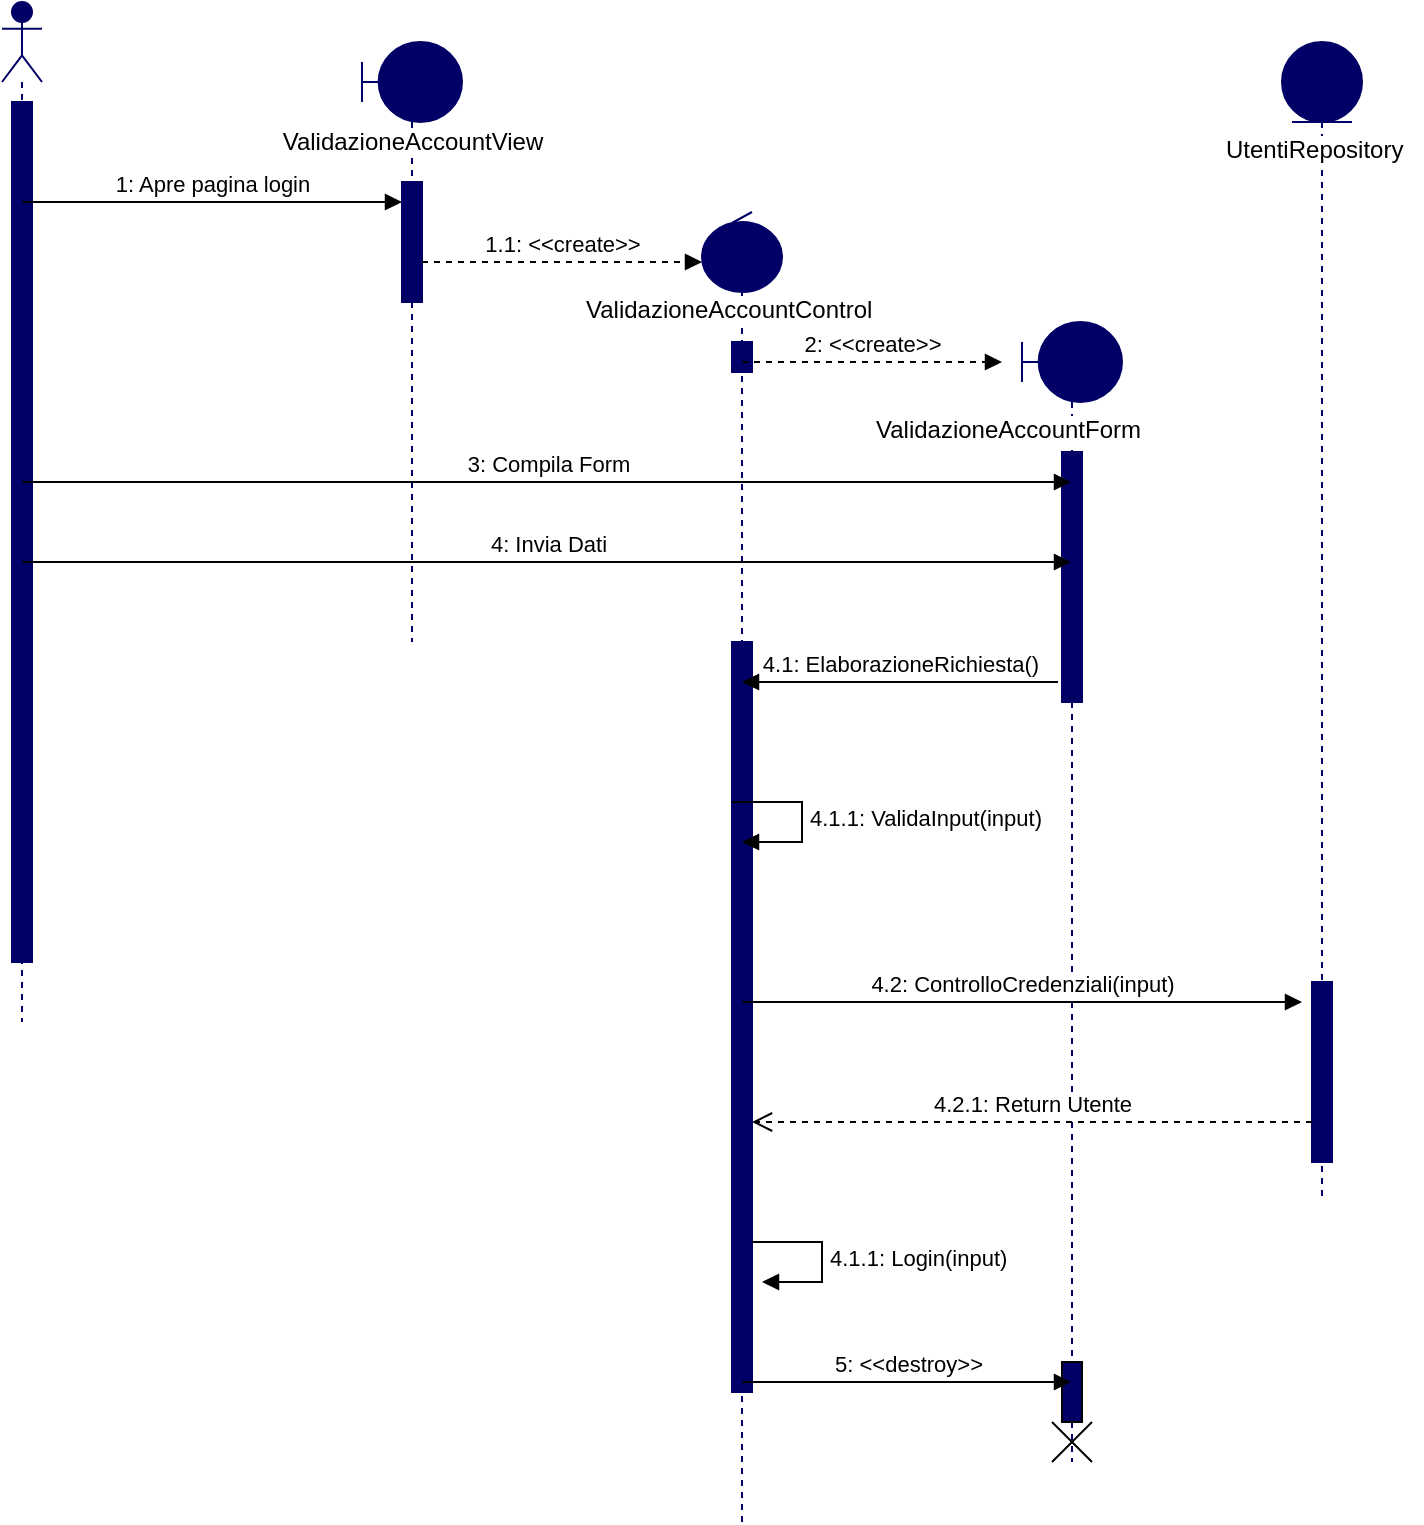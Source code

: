 <mxfile version="13.9.9" type="device"><diagram name="Page-1" id="13e1069c-82ec-6db2-03f1-153e76fe0fe0"><mxGraphModel dx="1086" dy="806" grid="1" gridSize="10" guides="1" tooltips="1" connect="1" arrows="1" fold="1" page="1" pageScale="1" pageWidth="1100" pageHeight="850" background="#ffffff" math="0" shadow="0"><root><mxCell id="0"/><mxCell id="1" parent="0"/><mxCell id="AOdsmHro8ppHPqN6bOXf-1" value="" style="shape=umlLifeline;participant=umlActor;perimeter=lifelinePerimeter;whiteSpace=wrap;html=1;container=1;collapsible=0;recursiveResize=0;verticalAlign=top;spacingTop=36;outlineConnect=0;strokeColor=#000066;fillColor=#000066;" parent="1" vertex="1"><mxGeometry x="50" y="40" width="20" height="510" as="geometry"/></mxCell><mxCell id="AOdsmHro8ppHPqN6bOXf-3" value="" style="html=1;points=[];perimeter=orthogonalPerimeter;strokeColor=#000066;fillColor=#000066;" parent="AOdsmHro8ppHPqN6bOXf-1" vertex="1"><mxGeometry x="5" y="50" width="10" height="430" as="geometry"/></mxCell><mxCell id="AOdsmHro8ppHPqN6bOXf-4" value="1: Apre pagina login" style="html=1;verticalAlign=bottom;endArrow=block;" parent="1" edge="1"><mxGeometry width="80" relative="1" as="geometry"><mxPoint x="60" y="140" as="sourcePoint"/><mxPoint x="250" y="140" as="targetPoint"/></mxGeometry></mxCell><mxCell id="AOdsmHro8ppHPqN6bOXf-5" value="" style="shape=umlLifeline;participant=umlBoundary;perimeter=lifelinePerimeter;whiteSpace=wrap;html=1;container=1;collapsible=0;recursiveResize=0;verticalAlign=top;spacingTop=36;outlineConnect=0;strokeColor=#000066;fillColor=#000066;" parent="1" vertex="1"><mxGeometry x="230" y="60" width="50" height="300" as="geometry"/></mxCell><mxCell id="AOdsmHro8ppHPqN6bOXf-7" value="" style="html=1;points=[];perimeter=orthogonalPerimeter;strokeColor=#000066;fillColor=#000066;" parent="AOdsmHro8ppHPqN6bOXf-5" vertex="1"><mxGeometry x="20" y="70" width="10" height="60" as="geometry"/></mxCell><mxCell id="AOdsmHro8ppHPqN6bOXf-6" value="&lt;span style=&quot;background-color: rgb(255 , 255 , 255)&quot;&gt;ValidazioneAccountView&lt;/span&gt;" style="text;html=1;align=center;verticalAlign=middle;resizable=0;points=[];autosize=1;" parent="1" vertex="1"><mxGeometry x="180" y="100" width="150" height="20" as="geometry"/></mxCell><mxCell id="AOdsmHro8ppHPqN6bOXf-8" value="1.1: &amp;lt;&amp;lt;create&amp;gt;&amp;gt;" style="html=1;verticalAlign=bottom;endArrow=block;dashed=1;" parent="1" edge="1"><mxGeometry width="80" relative="1" as="geometry"><mxPoint x="260" y="170" as="sourcePoint"/><mxPoint x="400" y="170" as="targetPoint"/></mxGeometry></mxCell><mxCell id="AOdsmHro8ppHPqN6bOXf-9" value="" style="shape=umlLifeline;participant=umlControl;perimeter=lifelinePerimeter;whiteSpace=wrap;html=1;container=1;collapsible=0;recursiveResize=0;verticalAlign=top;spacingTop=36;outlineConnect=0;strokeColor=#000066;fillColor=#000066;" parent="1" vertex="1"><mxGeometry x="400" y="145" width="40" height="655" as="geometry"/></mxCell><mxCell id="AOdsmHro8ppHPqN6bOXf-11" value="" style="html=1;points=[];perimeter=orthogonalPerimeter;strokeColor=#000066;fillColor=#000066;" parent="AOdsmHro8ppHPqN6bOXf-9" vertex="1"><mxGeometry x="15" y="65" width="10" height="15" as="geometry"/></mxCell><mxCell id="AOdsmHro8ppHPqN6bOXf-18" value="" style="html=1;points=[];perimeter=orthogonalPerimeter;strokeColor=#000066;fillColor=#000066;" parent="AOdsmHro8ppHPqN6bOXf-9" vertex="1"><mxGeometry x="15" y="215" width="10" height="375" as="geometry"/></mxCell><mxCell id="AOdsmHro8ppHPqN6bOXf-10" value="&lt;span style=&quot;color: rgb(0 , 0 , 0) ; font-family: &amp;#34;helvetica&amp;#34; ; font-size: 12px ; font-style: normal ; font-weight: 400 ; letter-spacing: normal ; text-align: center ; text-indent: 0px ; text-transform: none ; word-spacing: 0px ; background-color: rgb(255 , 255 , 255) ; display: inline ; float: none&quot;&gt;ValidazioneAccountControl&lt;/span&gt;" style="text;whiteSpace=wrap;html=1;" parent="1" vertex="1"><mxGeometry x="340" y="180" width="160" height="30" as="geometry"/></mxCell><mxCell id="AOdsmHro8ppHPqN6bOXf-12" value="2: &amp;lt;&amp;lt;create&amp;gt;&amp;gt;" style="html=1;verticalAlign=bottom;endArrow=block;dashed=1;" parent="1" edge="1"><mxGeometry width="80" relative="1" as="geometry"><mxPoint x="420" y="220" as="sourcePoint"/><mxPoint x="550" y="220" as="targetPoint"/><mxPoint as="offset"/></mxGeometry></mxCell><mxCell id="AOdsmHro8ppHPqN6bOXf-13" value="" style="shape=umlLifeline;participant=umlBoundary;perimeter=lifelinePerimeter;whiteSpace=wrap;html=1;container=1;collapsible=0;recursiveResize=0;verticalAlign=top;spacingTop=36;outlineConnect=0;strokeColor=#000066;fillColor=#000066;" parent="1" vertex="1"><mxGeometry x="560" y="200" width="50" height="570" as="geometry"/></mxCell><mxCell id="AOdsmHro8ppHPqN6bOXf-15" value="" style="html=1;points=[];perimeter=orthogonalPerimeter;strokeColor=#000066;fillColor=#000066;" parent="AOdsmHro8ppHPqN6bOXf-13" vertex="1"><mxGeometry x="20" y="65" width="10" height="125" as="geometry"/></mxCell><mxCell id="AOdsmHro8ppHPqN6bOXf-34" value="" style="html=1;points=[];perimeter=orthogonalPerimeter;strokeColor=#000000;fillColor=#000066;" parent="AOdsmHro8ppHPqN6bOXf-13" vertex="1"><mxGeometry x="20" y="520" width="10" height="30" as="geometry"/></mxCell><mxCell id="AOdsmHro8ppHPqN6bOXf-35" value="" style="shape=umlDestroy;strokeColor=#000000;fillColor=#000066;" parent="AOdsmHro8ppHPqN6bOXf-13" vertex="1"><mxGeometry x="15" y="550" width="20" height="20" as="geometry"/></mxCell><mxCell id="AOdsmHro8ppHPqN6bOXf-14" value="&lt;div style=&quot;text-align: center&quot;&gt;&lt;font face=&quot;helvetica&quot;&gt;&lt;span style=&quot;background-color: rgb(255 , 255 , 255)&quot;&gt;ValidazioneAccountForm&lt;/span&gt;&lt;/font&gt;&lt;/div&gt;" style="text;whiteSpace=wrap;html=1;" parent="1" vertex="1"><mxGeometry x="485" y="240" width="140" height="30" as="geometry"/></mxCell><mxCell id="AOdsmHro8ppHPqN6bOXf-16" value="3: Compila Form" style="html=1;verticalAlign=bottom;endArrow=block;" parent="1" target="AOdsmHro8ppHPqN6bOXf-13" edge="1"><mxGeometry width="80" relative="1" as="geometry"><mxPoint x="60" y="280" as="sourcePoint"/><mxPoint x="550" y="279" as="targetPoint"/></mxGeometry></mxCell><mxCell id="AOdsmHro8ppHPqN6bOXf-17" value="4: Invia Dati" style="html=1;verticalAlign=bottom;endArrow=block;" parent="1" target="AOdsmHro8ppHPqN6bOXf-13" edge="1"><mxGeometry width="80" relative="1" as="geometry"><mxPoint x="60" y="320" as="sourcePoint"/><mxPoint x="140" y="320" as="targetPoint"/></mxGeometry></mxCell><mxCell id="AOdsmHro8ppHPqN6bOXf-19" value="4.1: ElaborazioneRichiesta()" style="html=1;verticalAlign=bottom;endArrow=block;exitX=-0.2;exitY=0.92;exitDx=0;exitDy=0;exitPerimeter=0;" parent="1" source="AOdsmHro8ppHPqN6bOXf-15" target="AOdsmHro8ppHPqN6bOXf-9" edge="1"><mxGeometry width="80" relative="1" as="geometry"><mxPoint x="550" y="380" as="sourcePoint"/><mxPoint x="510" y="380" as="targetPoint"/></mxGeometry></mxCell><mxCell id="AOdsmHro8ppHPqN6bOXf-21" value="4.1.1: ValidaInput(input)" style="edgeStyle=orthogonalEdgeStyle;html=1;align=left;spacingLeft=2;endArrow=block;rounded=0;entryX=1;entryY=0;" parent="1" edge="1"><mxGeometry relative="1" as="geometry"><mxPoint x="415" y="440" as="sourcePoint"/><Array as="points"><mxPoint x="450" y="440"/><mxPoint x="450" y="460"/></Array><mxPoint x="420" y="460" as="targetPoint"/></mxGeometry></mxCell><mxCell id="AOdsmHro8ppHPqN6bOXf-23" value="4.2: ControlloCredenziali(input)" style="html=1;verticalAlign=bottom;endArrow=block;" parent="1" edge="1"><mxGeometry width="80" relative="1" as="geometry"><mxPoint x="420" y="540" as="sourcePoint"/><mxPoint x="700" y="540" as="targetPoint"/></mxGeometry></mxCell><mxCell id="AOdsmHro8ppHPqN6bOXf-24" value="" style="shape=umlLifeline;participant=umlEntity;perimeter=lifelinePerimeter;whiteSpace=wrap;html=1;container=1;collapsible=0;recursiveResize=0;verticalAlign=top;spacingTop=36;outlineConnect=0;strokeColor=#000066;fillColor=#000066;" parent="1" vertex="1"><mxGeometry x="690" y="60" width="40" height="580" as="geometry"/></mxCell><mxCell id="AOdsmHro8ppHPqN6bOXf-27" value="" style="html=1;points=[];perimeter=orthogonalPerimeter;strokeColor=#000066;fillColor=#000066;" parent="AOdsmHro8ppHPqN6bOXf-24" vertex="1"><mxGeometry x="15" y="470" width="10" height="90" as="geometry"/></mxCell><mxCell id="AOdsmHro8ppHPqN6bOXf-26" value="&lt;span style=&quot;color: rgb(0 , 0 , 0) ; font-family: &amp;#34;helvetica&amp;#34; ; font-size: 12px ; font-style: normal ; font-weight: 400 ; letter-spacing: normal ; text-align: center ; text-indent: 0px ; text-transform: none ; word-spacing: 0px ; background-color: rgb(255 , 255 , 255) ; display: inline ; float: none&quot;&gt;UtentiRepository&lt;/span&gt;" style="text;whiteSpace=wrap;html=1;" parent="1" vertex="1"><mxGeometry x="660" y="100" width="100" height="30" as="geometry"/></mxCell><mxCell id="AOdsmHro8ppHPqN6bOXf-28" value="4.2.1: Return Utente" style="html=1;verticalAlign=bottom;endArrow=open;dashed=1;endSize=8;" parent="1" target="AOdsmHro8ppHPqN6bOXf-18" edge="1"><mxGeometry relative="1" as="geometry"><mxPoint x="705" y="600" as="sourcePoint"/><mxPoint x="625" y="600" as="targetPoint"/></mxGeometry></mxCell><mxCell id="AOdsmHro8ppHPqN6bOXf-29" value="4.1.1: Login(input)" style="edgeStyle=orthogonalEdgeStyle;html=1;align=left;spacingLeft=2;endArrow=block;rounded=0;entryX=1;entryY=0;" parent="1" edge="1"><mxGeometry relative="1" as="geometry"><mxPoint x="425" y="660" as="sourcePoint"/><Array as="points"><mxPoint x="460" y="660"/><mxPoint x="460" y="680"/></Array><mxPoint x="430" y="680" as="targetPoint"/></mxGeometry></mxCell><mxCell id="AOdsmHro8ppHPqN6bOXf-30" value="5: &amp;lt;&amp;lt;destroy&amp;gt;&amp;gt;" style="html=1;verticalAlign=bottom;endArrow=block;" parent="1" target="AOdsmHro8ppHPqN6bOXf-13" edge="1"><mxGeometry width="80" relative="1" as="geometry"><mxPoint x="420" y="730" as="sourcePoint"/><mxPoint x="520" y="730" as="targetPoint"/></mxGeometry></mxCell></root></mxGraphModel></diagram></mxfile>